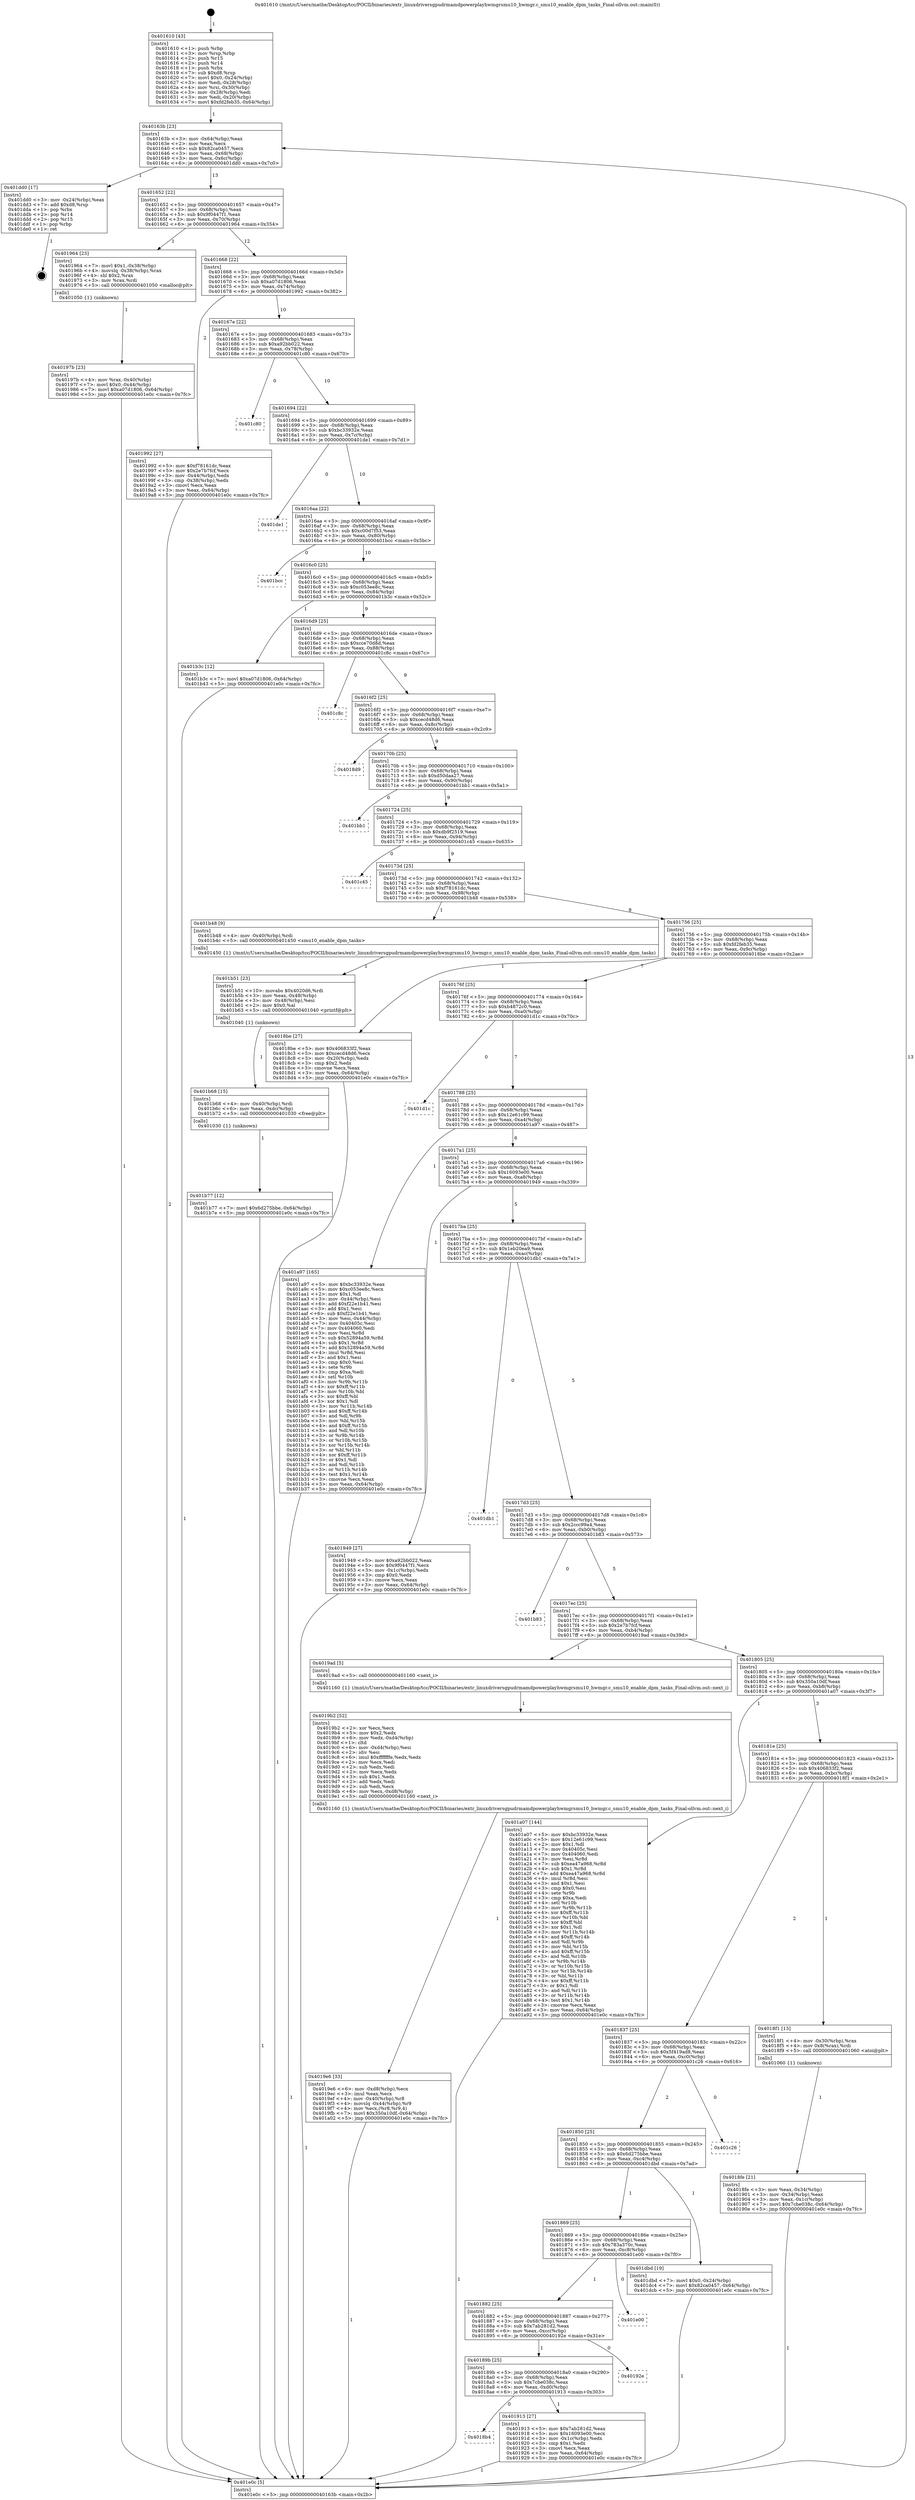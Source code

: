 digraph "0x401610" {
  label = "0x401610 (/mnt/c/Users/mathe/Desktop/tcc/POCII/binaries/extr_linuxdriversgpudrmamdpowerplayhwmgrsmu10_hwmgr.c_smu10_enable_dpm_tasks_Final-ollvm.out::main(0))"
  labelloc = "t"
  node[shape=record]

  Entry [label="",width=0.3,height=0.3,shape=circle,fillcolor=black,style=filled]
  "0x40163b" [label="{
     0x40163b [23]\l
     | [instrs]\l
     &nbsp;&nbsp;0x40163b \<+3\>: mov -0x64(%rbp),%eax\l
     &nbsp;&nbsp;0x40163e \<+2\>: mov %eax,%ecx\l
     &nbsp;&nbsp;0x401640 \<+6\>: sub $0x82ca0457,%ecx\l
     &nbsp;&nbsp;0x401646 \<+3\>: mov %eax,-0x68(%rbp)\l
     &nbsp;&nbsp;0x401649 \<+3\>: mov %ecx,-0x6c(%rbp)\l
     &nbsp;&nbsp;0x40164c \<+6\>: je 0000000000401dd0 \<main+0x7c0\>\l
  }"]
  "0x401dd0" [label="{
     0x401dd0 [17]\l
     | [instrs]\l
     &nbsp;&nbsp;0x401dd0 \<+3\>: mov -0x24(%rbp),%eax\l
     &nbsp;&nbsp;0x401dd3 \<+7\>: add $0xd8,%rsp\l
     &nbsp;&nbsp;0x401dda \<+1\>: pop %rbx\l
     &nbsp;&nbsp;0x401ddb \<+2\>: pop %r14\l
     &nbsp;&nbsp;0x401ddd \<+2\>: pop %r15\l
     &nbsp;&nbsp;0x401ddf \<+1\>: pop %rbp\l
     &nbsp;&nbsp;0x401de0 \<+1\>: ret\l
  }"]
  "0x401652" [label="{
     0x401652 [22]\l
     | [instrs]\l
     &nbsp;&nbsp;0x401652 \<+5\>: jmp 0000000000401657 \<main+0x47\>\l
     &nbsp;&nbsp;0x401657 \<+3\>: mov -0x68(%rbp),%eax\l
     &nbsp;&nbsp;0x40165a \<+5\>: sub $0x9f0447f1,%eax\l
     &nbsp;&nbsp;0x40165f \<+3\>: mov %eax,-0x70(%rbp)\l
     &nbsp;&nbsp;0x401662 \<+6\>: je 0000000000401964 \<main+0x354\>\l
  }"]
  Exit [label="",width=0.3,height=0.3,shape=circle,fillcolor=black,style=filled,peripheries=2]
  "0x401964" [label="{
     0x401964 [23]\l
     | [instrs]\l
     &nbsp;&nbsp;0x401964 \<+7\>: movl $0x1,-0x38(%rbp)\l
     &nbsp;&nbsp;0x40196b \<+4\>: movslq -0x38(%rbp),%rax\l
     &nbsp;&nbsp;0x40196f \<+4\>: shl $0x2,%rax\l
     &nbsp;&nbsp;0x401973 \<+3\>: mov %rax,%rdi\l
     &nbsp;&nbsp;0x401976 \<+5\>: call 0000000000401050 \<malloc@plt\>\l
     | [calls]\l
     &nbsp;&nbsp;0x401050 \{1\} (unknown)\l
  }"]
  "0x401668" [label="{
     0x401668 [22]\l
     | [instrs]\l
     &nbsp;&nbsp;0x401668 \<+5\>: jmp 000000000040166d \<main+0x5d\>\l
     &nbsp;&nbsp;0x40166d \<+3\>: mov -0x68(%rbp),%eax\l
     &nbsp;&nbsp;0x401670 \<+5\>: sub $0xa07d1806,%eax\l
     &nbsp;&nbsp;0x401675 \<+3\>: mov %eax,-0x74(%rbp)\l
     &nbsp;&nbsp;0x401678 \<+6\>: je 0000000000401992 \<main+0x382\>\l
  }"]
  "0x401b77" [label="{
     0x401b77 [12]\l
     | [instrs]\l
     &nbsp;&nbsp;0x401b77 \<+7\>: movl $0x6d275bbe,-0x64(%rbp)\l
     &nbsp;&nbsp;0x401b7e \<+5\>: jmp 0000000000401e0c \<main+0x7fc\>\l
  }"]
  "0x401992" [label="{
     0x401992 [27]\l
     | [instrs]\l
     &nbsp;&nbsp;0x401992 \<+5\>: mov $0xf78161dc,%eax\l
     &nbsp;&nbsp;0x401997 \<+5\>: mov $0x2e7b7fcf,%ecx\l
     &nbsp;&nbsp;0x40199c \<+3\>: mov -0x44(%rbp),%edx\l
     &nbsp;&nbsp;0x40199f \<+3\>: cmp -0x38(%rbp),%edx\l
     &nbsp;&nbsp;0x4019a2 \<+3\>: cmovl %ecx,%eax\l
     &nbsp;&nbsp;0x4019a5 \<+3\>: mov %eax,-0x64(%rbp)\l
     &nbsp;&nbsp;0x4019a8 \<+5\>: jmp 0000000000401e0c \<main+0x7fc\>\l
  }"]
  "0x40167e" [label="{
     0x40167e [22]\l
     | [instrs]\l
     &nbsp;&nbsp;0x40167e \<+5\>: jmp 0000000000401683 \<main+0x73\>\l
     &nbsp;&nbsp;0x401683 \<+3\>: mov -0x68(%rbp),%eax\l
     &nbsp;&nbsp;0x401686 \<+5\>: sub $0xa92bb022,%eax\l
     &nbsp;&nbsp;0x40168b \<+3\>: mov %eax,-0x78(%rbp)\l
     &nbsp;&nbsp;0x40168e \<+6\>: je 0000000000401c80 \<main+0x670\>\l
  }"]
  "0x401b68" [label="{
     0x401b68 [15]\l
     | [instrs]\l
     &nbsp;&nbsp;0x401b68 \<+4\>: mov -0x40(%rbp),%rdi\l
     &nbsp;&nbsp;0x401b6c \<+6\>: mov %eax,-0xdc(%rbp)\l
     &nbsp;&nbsp;0x401b72 \<+5\>: call 0000000000401030 \<free@plt\>\l
     | [calls]\l
     &nbsp;&nbsp;0x401030 \{1\} (unknown)\l
  }"]
  "0x401c80" [label="{
     0x401c80\l
  }", style=dashed]
  "0x401694" [label="{
     0x401694 [22]\l
     | [instrs]\l
     &nbsp;&nbsp;0x401694 \<+5\>: jmp 0000000000401699 \<main+0x89\>\l
     &nbsp;&nbsp;0x401699 \<+3\>: mov -0x68(%rbp),%eax\l
     &nbsp;&nbsp;0x40169c \<+5\>: sub $0xbc33932e,%eax\l
     &nbsp;&nbsp;0x4016a1 \<+3\>: mov %eax,-0x7c(%rbp)\l
     &nbsp;&nbsp;0x4016a4 \<+6\>: je 0000000000401de1 \<main+0x7d1\>\l
  }"]
  "0x401b51" [label="{
     0x401b51 [23]\l
     | [instrs]\l
     &nbsp;&nbsp;0x401b51 \<+10\>: movabs $0x4020d6,%rdi\l
     &nbsp;&nbsp;0x401b5b \<+3\>: mov %eax,-0x48(%rbp)\l
     &nbsp;&nbsp;0x401b5e \<+3\>: mov -0x48(%rbp),%esi\l
     &nbsp;&nbsp;0x401b61 \<+2\>: mov $0x0,%al\l
     &nbsp;&nbsp;0x401b63 \<+5\>: call 0000000000401040 \<printf@plt\>\l
     | [calls]\l
     &nbsp;&nbsp;0x401040 \{1\} (unknown)\l
  }"]
  "0x401de1" [label="{
     0x401de1\l
  }", style=dashed]
  "0x4016aa" [label="{
     0x4016aa [22]\l
     | [instrs]\l
     &nbsp;&nbsp;0x4016aa \<+5\>: jmp 00000000004016af \<main+0x9f\>\l
     &nbsp;&nbsp;0x4016af \<+3\>: mov -0x68(%rbp),%eax\l
     &nbsp;&nbsp;0x4016b2 \<+5\>: sub $0xc00d7f53,%eax\l
     &nbsp;&nbsp;0x4016b7 \<+3\>: mov %eax,-0x80(%rbp)\l
     &nbsp;&nbsp;0x4016ba \<+6\>: je 0000000000401bcc \<main+0x5bc\>\l
  }"]
  "0x4019e6" [label="{
     0x4019e6 [33]\l
     | [instrs]\l
     &nbsp;&nbsp;0x4019e6 \<+6\>: mov -0xd8(%rbp),%ecx\l
     &nbsp;&nbsp;0x4019ec \<+3\>: imul %eax,%ecx\l
     &nbsp;&nbsp;0x4019ef \<+4\>: mov -0x40(%rbp),%r8\l
     &nbsp;&nbsp;0x4019f3 \<+4\>: movslq -0x44(%rbp),%r9\l
     &nbsp;&nbsp;0x4019f7 \<+4\>: mov %ecx,(%r8,%r9,4)\l
     &nbsp;&nbsp;0x4019fb \<+7\>: movl $0x350a10df,-0x64(%rbp)\l
     &nbsp;&nbsp;0x401a02 \<+5\>: jmp 0000000000401e0c \<main+0x7fc\>\l
  }"]
  "0x401bcc" [label="{
     0x401bcc\l
  }", style=dashed]
  "0x4016c0" [label="{
     0x4016c0 [25]\l
     | [instrs]\l
     &nbsp;&nbsp;0x4016c0 \<+5\>: jmp 00000000004016c5 \<main+0xb5\>\l
     &nbsp;&nbsp;0x4016c5 \<+3\>: mov -0x68(%rbp),%eax\l
     &nbsp;&nbsp;0x4016c8 \<+5\>: sub $0xc053ee8c,%eax\l
     &nbsp;&nbsp;0x4016cd \<+6\>: mov %eax,-0x84(%rbp)\l
     &nbsp;&nbsp;0x4016d3 \<+6\>: je 0000000000401b3c \<main+0x52c\>\l
  }"]
  "0x4019b2" [label="{
     0x4019b2 [52]\l
     | [instrs]\l
     &nbsp;&nbsp;0x4019b2 \<+2\>: xor %ecx,%ecx\l
     &nbsp;&nbsp;0x4019b4 \<+5\>: mov $0x2,%edx\l
     &nbsp;&nbsp;0x4019b9 \<+6\>: mov %edx,-0xd4(%rbp)\l
     &nbsp;&nbsp;0x4019bf \<+1\>: cltd\l
     &nbsp;&nbsp;0x4019c0 \<+6\>: mov -0xd4(%rbp),%esi\l
     &nbsp;&nbsp;0x4019c6 \<+2\>: idiv %esi\l
     &nbsp;&nbsp;0x4019c8 \<+6\>: imul $0xfffffffe,%edx,%edx\l
     &nbsp;&nbsp;0x4019ce \<+2\>: mov %ecx,%edi\l
     &nbsp;&nbsp;0x4019d0 \<+2\>: sub %edx,%edi\l
     &nbsp;&nbsp;0x4019d2 \<+2\>: mov %ecx,%edx\l
     &nbsp;&nbsp;0x4019d4 \<+3\>: sub $0x1,%edx\l
     &nbsp;&nbsp;0x4019d7 \<+2\>: add %edx,%edi\l
     &nbsp;&nbsp;0x4019d9 \<+2\>: sub %edi,%ecx\l
     &nbsp;&nbsp;0x4019db \<+6\>: mov %ecx,-0xd8(%rbp)\l
     &nbsp;&nbsp;0x4019e1 \<+5\>: call 0000000000401160 \<next_i\>\l
     | [calls]\l
     &nbsp;&nbsp;0x401160 \{1\} (/mnt/c/Users/mathe/Desktop/tcc/POCII/binaries/extr_linuxdriversgpudrmamdpowerplayhwmgrsmu10_hwmgr.c_smu10_enable_dpm_tasks_Final-ollvm.out::next_i)\l
  }"]
  "0x401b3c" [label="{
     0x401b3c [12]\l
     | [instrs]\l
     &nbsp;&nbsp;0x401b3c \<+7\>: movl $0xa07d1806,-0x64(%rbp)\l
     &nbsp;&nbsp;0x401b43 \<+5\>: jmp 0000000000401e0c \<main+0x7fc\>\l
  }"]
  "0x4016d9" [label="{
     0x4016d9 [25]\l
     | [instrs]\l
     &nbsp;&nbsp;0x4016d9 \<+5\>: jmp 00000000004016de \<main+0xce\>\l
     &nbsp;&nbsp;0x4016de \<+3\>: mov -0x68(%rbp),%eax\l
     &nbsp;&nbsp;0x4016e1 \<+5\>: sub $0xcce70d8d,%eax\l
     &nbsp;&nbsp;0x4016e6 \<+6\>: mov %eax,-0x88(%rbp)\l
     &nbsp;&nbsp;0x4016ec \<+6\>: je 0000000000401c8c \<main+0x67c\>\l
  }"]
  "0x40197b" [label="{
     0x40197b [23]\l
     | [instrs]\l
     &nbsp;&nbsp;0x40197b \<+4\>: mov %rax,-0x40(%rbp)\l
     &nbsp;&nbsp;0x40197f \<+7\>: movl $0x0,-0x44(%rbp)\l
     &nbsp;&nbsp;0x401986 \<+7\>: movl $0xa07d1806,-0x64(%rbp)\l
     &nbsp;&nbsp;0x40198d \<+5\>: jmp 0000000000401e0c \<main+0x7fc\>\l
  }"]
  "0x401c8c" [label="{
     0x401c8c\l
  }", style=dashed]
  "0x4016f2" [label="{
     0x4016f2 [25]\l
     | [instrs]\l
     &nbsp;&nbsp;0x4016f2 \<+5\>: jmp 00000000004016f7 \<main+0xe7\>\l
     &nbsp;&nbsp;0x4016f7 \<+3\>: mov -0x68(%rbp),%eax\l
     &nbsp;&nbsp;0x4016fa \<+5\>: sub $0xcecd48d6,%eax\l
     &nbsp;&nbsp;0x4016ff \<+6\>: mov %eax,-0x8c(%rbp)\l
     &nbsp;&nbsp;0x401705 \<+6\>: je 00000000004018d9 \<main+0x2c9\>\l
  }"]
  "0x4018b4" [label="{
     0x4018b4\l
  }", style=dashed]
  "0x4018d9" [label="{
     0x4018d9\l
  }", style=dashed]
  "0x40170b" [label="{
     0x40170b [25]\l
     | [instrs]\l
     &nbsp;&nbsp;0x40170b \<+5\>: jmp 0000000000401710 \<main+0x100\>\l
     &nbsp;&nbsp;0x401710 \<+3\>: mov -0x68(%rbp),%eax\l
     &nbsp;&nbsp;0x401713 \<+5\>: sub $0xd50daa27,%eax\l
     &nbsp;&nbsp;0x401718 \<+6\>: mov %eax,-0x90(%rbp)\l
     &nbsp;&nbsp;0x40171e \<+6\>: je 0000000000401bb1 \<main+0x5a1\>\l
  }"]
  "0x401913" [label="{
     0x401913 [27]\l
     | [instrs]\l
     &nbsp;&nbsp;0x401913 \<+5\>: mov $0x7ab281d2,%eax\l
     &nbsp;&nbsp;0x401918 \<+5\>: mov $0x16093e00,%ecx\l
     &nbsp;&nbsp;0x40191d \<+3\>: mov -0x1c(%rbp),%edx\l
     &nbsp;&nbsp;0x401920 \<+3\>: cmp $0x1,%edx\l
     &nbsp;&nbsp;0x401923 \<+3\>: cmovl %ecx,%eax\l
     &nbsp;&nbsp;0x401926 \<+3\>: mov %eax,-0x64(%rbp)\l
     &nbsp;&nbsp;0x401929 \<+5\>: jmp 0000000000401e0c \<main+0x7fc\>\l
  }"]
  "0x401bb1" [label="{
     0x401bb1\l
  }", style=dashed]
  "0x401724" [label="{
     0x401724 [25]\l
     | [instrs]\l
     &nbsp;&nbsp;0x401724 \<+5\>: jmp 0000000000401729 \<main+0x119\>\l
     &nbsp;&nbsp;0x401729 \<+3\>: mov -0x68(%rbp),%eax\l
     &nbsp;&nbsp;0x40172c \<+5\>: sub $0xdb9f2519,%eax\l
     &nbsp;&nbsp;0x401731 \<+6\>: mov %eax,-0x94(%rbp)\l
     &nbsp;&nbsp;0x401737 \<+6\>: je 0000000000401c45 \<main+0x635\>\l
  }"]
  "0x40189b" [label="{
     0x40189b [25]\l
     | [instrs]\l
     &nbsp;&nbsp;0x40189b \<+5\>: jmp 00000000004018a0 \<main+0x290\>\l
     &nbsp;&nbsp;0x4018a0 \<+3\>: mov -0x68(%rbp),%eax\l
     &nbsp;&nbsp;0x4018a3 \<+5\>: sub $0x7cbe038c,%eax\l
     &nbsp;&nbsp;0x4018a8 \<+6\>: mov %eax,-0xd0(%rbp)\l
     &nbsp;&nbsp;0x4018ae \<+6\>: je 0000000000401913 \<main+0x303\>\l
  }"]
  "0x401c45" [label="{
     0x401c45\l
  }", style=dashed]
  "0x40173d" [label="{
     0x40173d [25]\l
     | [instrs]\l
     &nbsp;&nbsp;0x40173d \<+5\>: jmp 0000000000401742 \<main+0x132\>\l
     &nbsp;&nbsp;0x401742 \<+3\>: mov -0x68(%rbp),%eax\l
     &nbsp;&nbsp;0x401745 \<+5\>: sub $0xf78161dc,%eax\l
     &nbsp;&nbsp;0x40174a \<+6\>: mov %eax,-0x98(%rbp)\l
     &nbsp;&nbsp;0x401750 \<+6\>: je 0000000000401b48 \<main+0x538\>\l
  }"]
  "0x40192e" [label="{
     0x40192e\l
  }", style=dashed]
  "0x401b48" [label="{
     0x401b48 [9]\l
     | [instrs]\l
     &nbsp;&nbsp;0x401b48 \<+4\>: mov -0x40(%rbp),%rdi\l
     &nbsp;&nbsp;0x401b4c \<+5\>: call 0000000000401450 \<smu10_enable_dpm_tasks\>\l
     | [calls]\l
     &nbsp;&nbsp;0x401450 \{1\} (/mnt/c/Users/mathe/Desktop/tcc/POCII/binaries/extr_linuxdriversgpudrmamdpowerplayhwmgrsmu10_hwmgr.c_smu10_enable_dpm_tasks_Final-ollvm.out::smu10_enable_dpm_tasks)\l
  }"]
  "0x401756" [label="{
     0x401756 [25]\l
     | [instrs]\l
     &nbsp;&nbsp;0x401756 \<+5\>: jmp 000000000040175b \<main+0x14b\>\l
     &nbsp;&nbsp;0x40175b \<+3\>: mov -0x68(%rbp),%eax\l
     &nbsp;&nbsp;0x40175e \<+5\>: sub $0xfd2feb35,%eax\l
     &nbsp;&nbsp;0x401763 \<+6\>: mov %eax,-0x9c(%rbp)\l
     &nbsp;&nbsp;0x401769 \<+6\>: je 00000000004018be \<main+0x2ae\>\l
  }"]
  "0x401882" [label="{
     0x401882 [25]\l
     | [instrs]\l
     &nbsp;&nbsp;0x401882 \<+5\>: jmp 0000000000401887 \<main+0x277\>\l
     &nbsp;&nbsp;0x401887 \<+3\>: mov -0x68(%rbp),%eax\l
     &nbsp;&nbsp;0x40188a \<+5\>: sub $0x7ab281d2,%eax\l
     &nbsp;&nbsp;0x40188f \<+6\>: mov %eax,-0xcc(%rbp)\l
     &nbsp;&nbsp;0x401895 \<+6\>: je 000000000040192e \<main+0x31e\>\l
  }"]
  "0x4018be" [label="{
     0x4018be [27]\l
     | [instrs]\l
     &nbsp;&nbsp;0x4018be \<+5\>: mov $0x406833f2,%eax\l
     &nbsp;&nbsp;0x4018c3 \<+5\>: mov $0xcecd48d6,%ecx\l
     &nbsp;&nbsp;0x4018c8 \<+3\>: mov -0x20(%rbp),%edx\l
     &nbsp;&nbsp;0x4018cb \<+3\>: cmp $0x2,%edx\l
     &nbsp;&nbsp;0x4018ce \<+3\>: cmovne %ecx,%eax\l
     &nbsp;&nbsp;0x4018d1 \<+3\>: mov %eax,-0x64(%rbp)\l
     &nbsp;&nbsp;0x4018d4 \<+5\>: jmp 0000000000401e0c \<main+0x7fc\>\l
  }"]
  "0x40176f" [label="{
     0x40176f [25]\l
     | [instrs]\l
     &nbsp;&nbsp;0x40176f \<+5\>: jmp 0000000000401774 \<main+0x164\>\l
     &nbsp;&nbsp;0x401774 \<+3\>: mov -0x68(%rbp),%eax\l
     &nbsp;&nbsp;0x401777 \<+5\>: sub $0xb4872c0,%eax\l
     &nbsp;&nbsp;0x40177c \<+6\>: mov %eax,-0xa0(%rbp)\l
     &nbsp;&nbsp;0x401782 \<+6\>: je 0000000000401d1c \<main+0x70c\>\l
  }"]
  "0x401e0c" [label="{
     0x401e0c [5]\l
     | [instrs]\l
     &nbsp;&nbsp;0x401e0c \<+5\>: jmp 000000000040163b \<main+0x2b\>\l
  }"]
  "0x401610" [label="{
     0x401610 [43]\l
     | [instrs]\l
     &nbsp;&nbsp;0x401610 \<+1\>: push %rbp\l
     &nbsp;&nbsp;0x401611 \<+3\>: mov %rsp,%rbp\l
     &nbsp;&nbsp;0x401614 \<+2\>: push %r15\l
     &nbsp;&nbsp;0x401616 \<+2\>: push %r14\l
     &nbsp;&nbsp;0x401618 \<+1\>: push %rbx\l
     &nbsp;&nbsp;0x401619 \<+7\>: sub $0xd8,%rsp\l
     &nbsp;&nbsp;0x401620 \<+7\>: movl $0x0,-0x24(%rbp)\l
     &nbsp;&nbsp;0x401627 \<+3\>: mov %edi,-0x28(%rbp)\l
     &nbsp;&nbsp;0x40162a \<+4\>: mov %rsi,-0x30(%rbp)\l
     &nbsp;&nbsp;0x40162e \<+3\>: mov -0x28(%rbp),%edi\l
     &nbsp;&nbsp;0x401631 \<+3\>: mov %edi,-0x20(%rbp)\l
     &nbsp;&nbsp;0x401634 \<+7\>: movl $0xfd2feb35,-0x64(%rbp)\l
  }"]
  "0x401e00" [label="{
     0x401e00\l
  }", style=dashed]
  "0x401d1c" [label="{
     0x401d1c\l
  }", style=dashed]
  "0x401788" [label="{
     0x401788 [25]\l
     | [instrs]\l
     &nbsp;&nbsp;0x401788 \<+5\>: jmp 000000000040178d \<main+0x17d\>\l
     &nbsp;&nbsp;0x40178d \<+3\>: mov -0x68(%rbp),%eax\l
     &nbsp;&nbsp;0x401790 \<+5\>: sub $0x12e61c99,%eax\l
     &nbsp;&nbsp;0x401795 \<+6\>: mov %eax,-0xa4(%rbp)\l
     &nbsp;&nbsp;0x40179b \<+6\>: je 0000000000401a97 \<main+0x487\>\l
  }"]
  "0x401869" [label="{
     0x401869 [25]\l
     | [instrs]\l
     &nbsp;&nbsp;0x401869 \<+5\>: jmp 000000000040186e \<main+0x25e\>\l
     &nbsp;&nbsp;0x40186e \<+3\>: mov -0x68(%rbp),%eax\l
     &nbsp;&nbsp;0x401871 \<+5\>: sub $0x783a370c,%eax\l
     &nbsp;&nbsp;0x401876 \<+6\>: mov %eax,-0xc8(%rbp)\l
     &nbsp;&nbsp;0x40187c \<+6\>: je 0000000000401e00 \<main+0x7f0\>\l
  }"]
  "0x401a97" [label="{
     0x401a97 [165]\l
     | [instrs]\l
     &nbsp;&nbsp;0x401a97 \<+5\>: mov $0xbc33932e,%eax\l
     &nbsp;&nbsp;0x401a9c \<+5\>: mov $0xc053ee8c,%ecx\l
     &nbsp;&nbsp;0x401aa1 \<+2\>: mov $0x1,%dl\l
     &nbsp;&nbsp;0x401aa3 \<+3\>: mov -0x44(%rbp),%esi\l
     &nbsp;&nbsp;0x401aa6 \<+6\>: add $0xf22e1b41,%esi\l
     &nbsp;&nbsp;0x401aac \<+3\>: add $0x1,%esi\l
     &nbsp;&nbsp;0x401aaf \<+6\>: sub $0xf22e1b41,%esi\l
     &nbsp;&nbsp;0x401ab5 \<+3\>: mov %esi,-0x44(%rbp)\l
     &nbsp;&nbsp;0x401ab8 \<+7\>: mov 0x40405c,%esi\l
     &nbsp;&nbsp;0x401abf \<+7\>: mov 0x404060,%edi\l
     &nbsp;&nbsp;0x401ac6 \<+3\>: mov %esi,%r8d\l
     &nbsp;&nbsp;0x401ac9 \<+7\>: sub $0x52894a59,%r8d\l
     &nbsp;&nbsp;0x401ad0 \<+4\>: sub $0x1,%r8d\l
     &nbsp;&nbsp;0x401ad4 \<+7\>: add $0x52894a59,%r8d\l
     &nbsp;&nbsp;0x401adb \<+4\>: imul %r8d,%esi\l
     &nbsp;&nbsp;0x401adf \<+3\>: and $0x1,%esi\l
     &nbsp;&nbsp;0x401ae2 \<+3\>: cmp $0x0,%esi\l
     &nbsp;&nbsp;0x401ae5 \<+4\>: sete %r9b\l
     &nbsp;&nbsp;0x401ae9 \<+3\>: cmp $0xa,%edi\l
     &nbsp;&nbsp;0x401aec \<+4\>: setl %r10b\l
     &nbsp;&nbsp;0x401af0 \<+3\>: mov %r9b,%r11b\l
     &nbsp;&nbsp;0x401af3 \<+4\>: xor $0xff,%r11b\l
     &nbsp;&nbsp;0x401af7 \<+3\>: mov %r10b,%bl\l
     &nbsp;&nbsp;0x401afa \<+3\>: xor $0xff,%bl\l
     &nbsp;&nbsp;0x401afd \<+3\>: xor $0x1,%dl\l
     &nbsp;&nbsp;0x401b00 \<+3\>: mov %r11b,%r14b\l
     &nbsp;&nbsp;0x401b03 \<+4\>: and $0xff,%r14b\l
     &nbsp;&nbsp;0x401b07 \<+3\>: and %dl,%r9b\l
     &nbsp;&nbsp;0x401b0a \<+3\>: mov %bl,%r15b\l
     &nbsp;&nbsp;0x401b0d \<+4\>: and $0xff,%r15b\l
     &nbsp;&nbsp;0x401b11 \<+3\>: and %dl,%r10b\l
     &nbsp;&nbsp;0x401b14 \<+3\>: or %r9b,%r14b\l
     &nbsp;&nbsp;0x401b17 \<+3\>: or %r10b,%r15b\l
     &nbsp;&nbsp;0x401b1a \<+3\>: xor %r15b,%r14b\l
     &nbsp;&nbsp;0x401b1d \<+3\>: or %bl,%r11b\l
     &nbsp;&nbsp;0x401b20 \<+4\>: xor $0xff,%r11b\l
     &nbsp;&nbsp;0x401b24 \<+3\>: or $0x1,%dl\l
     &nbsp;&nbsp;0x401b27 \<+3\>: and %dl,%r11b\l
     &nbsp;&nbsp;0x401b2a \<+3\>: or %r11b,%r14b\l
     &nbsp;&nbsp;0x401b2d \<+4\>: test $0x1,%r14b\l
     &nbsp;&nbsp;0x401b31 \<+3\>: cmovne %ecx,%eax\l
     &nbsp;&nbsp;0x401b34 \<+3\>: mov %eax,-0x64(%rbp)\l
     &nbsp;&nbsp;0x401b37 \<+5\>: jmp 0000000000401e0c \<main+0x7fc\>\l
  }"]
  "0x4017a1" [label="{
     0x4017a1 [25]\l
     | [instrs]\l
     &nbsp;&nbsp;0x4017a1 \<+5\>: jmp 00000000004017a6 \<main+0x196\>\l
     &nbsp;&nbsp;0x4017a6 \<+3\>: mov -0x68(%rbp),%eax\l
     &nbsp;&nbsp;0x4017a9 \<+5\>: sub $0x16093e00,%eax\l
     &nbsp;&nbsp;0x4017ae \<+6\>: mov %eax,-0xa8(%rbp)\l
     &nbsp;&nbsp;0x4017b4 \<+6\>: je 0000000000401949 \<main+0x339\>\l
  }"]
  "0x401dbd" [label="{
     0x401dbd [19]\l
     | [instrs]\l
     &nbsp;&nbsp;0x401dbd \<+7\>: movl $0x0,-0x24(%rbp)\l
     &nbsp;&nbsp;0x401dc4 \<+7\>: movl $0x82ca0457,-0x64(%rbp)\l
     &nbsp;&nbsp;0x401dcb \<+5\>: jmp 0000000000401e0c \<main+0x7fc\>\l
  }"]
  "0x401949" [label="{
     0x401949 [27]\l
     | [instrs]\l
     &nbsp;&nbsp;0x401949 \<+5\>: mov $0xa92bb022,%eax\l
     &nbsp;&nbsp;0x40194e \<+5\>: mov $0x9f0447f1,%ecx\l
     &nbsp;&nbsp;0x401953 \<+3\>: mov -0x1c(%rbp),%edx\l
     &nbsp;&nbsp;0x401956 \<+3\>: cmp $0x0,%edx\l
     &nbsp;&nbsp;0x401959 \<+3\>: cmove %ecx,%eax\l
     &nbsp;&nbsp;0x40195c \<+3\>: mov %eax,-0x64(%rbp)\l
     &nbsp;&nbsp;0x40195f \<+5\>: jmp 0000000000401e0c \<main+0x7fc\>\l
  }"]
  "0x4017ba" [label="{
     0x4017ba [25]\l
     | [instrs]\l
     &nbsp;&nbsp;0x4017ba \<+5\>: jmp 00000000004017bf \<main+0x1af\>\l
     &nbsp;&nbsp;0x4017bf \<+3\>: mov -0x68(%rbp),%eax\l
     &nbsp;&nbsp;0x4017c2 \<+5\>: sub $0x1eb20ea9,%eax\l
     &nbsp;&nbsp;0x4017c7 \<+6\>: mov %eax,-0xac(%rbp)\l
     &nbsp;&nbsp;0x4017cd \<+6\>: je 0000000000401db1 \<main+0x7a1\>\l
  }"]
  "0x401850" [label="{
     0x401850 [25]\l
     | [instrs]\l
     &nbsp;&nbsp;0x401850 \<+5\>: jmp 0000000000401855 \<main+0x245\>\l
     &nbsp;&nbsp;0x401855 \<+3\>: mov -0x68(%rbp),%eax\l
     &nbsp;&nbsp;0x401858 \<+5\>: sub $0x6d275bbe,%eax\l
     &nbsp;&nbsp;0x40185d \<+6\>: mov %eax,-0xc4(%rbp)\l
     &nbsp;&nbsp;0x401863 \<+6\>: je 0000000000401dbd \<main+0x7ad\>\l
  }"]
  "0x401db1" [label="{
     0x401db1\l
  }", style=dashed]
  "0x4017d3" [label="{
     0x4017d3 [25]\l
     | [instrs]\l
     &nbsp;&nbsp;0x4017d3 \<+5\>: jmp 00000000004017d8 \<main+0x1c8\>\l
     &nbsp;&nbsp;0x4017d8 \<+3\>: mov -0x68(%rbp),%eax\l
     &nbsp;&nbsp;0x4017db \<+5\>: sub $0x2ccc99a4,%eax\l
     &nbsp;&nbsp;0x4017e0 \<+6\>: mov %eax,-0xb0(%rbp)\l
     &nbsp;&nbsp;0x4017e6 \<+6\>: je 0000000000401b83 \<main+0x573\>\l
  }"]
  "0x401c26" [label="{
     0x401c26\l
  }", style=dashed]
  "0x401b83" [label="{
     0x401b83\l
  }", style=dashed]
  "0x4017ec" [label="{
     0x4017ec [25]\l
     | [instrs]\l
     &nbsp;&nbsp;0x4017ec \<+5\>: jmp 00000000004017f1 \<main+0x1e1\>\l
     &nbsp;&nbsp;0x4017f1 \<+3\>: mov -0x68(%rbp),%eax\l
     &nbsp;&nbsp;0x4017f4 \<+5\>: sub $0x2e7b7fcf,%eax\l
     &nbsp;&nbsp;0x4017f9 \<+6\>: mov %eax,-0xb4(%rbp)\l
     &nbsp;&nbsp;0x4017ff \<+6\>: je 00000000004019ad \<main+0x39d\>\l
  }"]
  "0x4018fe" [label="{
     0x4018fe [21]\l
     | [instrs]\l
     &nbsp;&nbsp;0x4018fe \<+3\>: mov %eax,-0x34(%rbp)\l
     &nbsp;&nbsp;0x401901 \<+3\>: mov -0x34(%rbp),%eax\l
     &nbsp;&nbsp;0x401904 \<+3\>: mov %eax,-0x1c(%rbp)\l
     &nbsp;&nbsp;0x401907 \<+7\>: movl $0x7cbe038c,-0x64(%rbp)\l
     &nbsp;&nbsp;0x40190e \<+5\>: jmp 0000000000401e0c \<main+0x7fc\>\l
  }"]
  "0x4019ad" [label="{
     0x4019ad [5]\l
     | [instrs]\l
     &nbsp;&nbsp;0x4019ad \<+5\>: call 0000000000401160 \<next_i\>\l
     | [calls]\l
     &nbsp;&nbsp;0x401160 \{1\} (/mnt/c/Users/mathe/Desktop/tcc/POCII/binaries/extr_linuxdriversgpudrmamdpowerplayhwmgrsmu10_hwmgr.c_smu10_enable_dpm_tasks_Final-ollvm.out::next_i)\l
  }"]
  "0x401805" [label="{
     0x401805 [25]\l
     | [instrs]\l
     &nbsp;&nbsp;0x401805 \<+5\>: jmp 000000000040180a \<main+0x1fa\>\l
     &nbsp;&nbsp;0x40180a \<+3\>: mov -0x68(%rbp),%eax\l
     &nbsp;&nbsp;0x40180d \<+5\>: sub $0x350a10df,%eax\l
     &nbsp;&nbsp;0x401812 \<+6\>: mov %eax,-0xb8(%rbp)\l
     &nbsp;&nbsp;0x401818 \<+6\>: je 0000000000401a07 \<main+0x3f7\>\l
  }"]
  "0x401837" [label="{
     0x401837 [25]\l
     | [instrs]\l
     &nbsp;&nbsp;0x401837 \<+5\>: jmp 000000000040183c \<main+0x22c\>\l
     &nbsp;&nbsp;0x40183c \<+3\>: mov -0x68(%rbp),%eax\l
     &nbsp;&nbsp;0x40183f \<+5\>: sub $0x5f419ad8,%eax\l
     &nbsp;&nbsp;0x401844 \<+6\>: mov %eax,-0xc0(%rbp)\l
     &nbsp;&nbsp;0x40184a \<+6\>: je 0000000000401c26 \<main+0x616\>\l
  }"]
  "0x401a07" [label="{
     0x401a07 [144]\l
     | [instrs]\l
     &nbsp;&nbsp;0x401a07 \<+5\>: mov $0xbc33932e,%eax\l
     &nbsp;&nbsp;0x401a0c \<+5\>: mov $0x12e61c99,%ecx\l
     &nbsp;&nbsp;0x401a11 \<+2\>: mov $0x1,%dl\l
     &nbsp;&nbsp;0x401a13 \<+7\>: mov 0x40405c,%esi\l
     &nbsp;&nbsp;0x401a1a \<+7\>: mov 0x404060,%edi\l
     &nbsp;&nbsp;0x401a21 \<+3\>: mov %esi,%r8d\l
     &nbsp;&nbsp;0x401a24 \<+7\>: sub $0xea47a968,%r8d\l
     &nbsp;&nbsp;0x401a2b \<+4\>: sub $0x1,%r8d\l
     &nbsp;&nbsp;0x401a2f \<+7\>: add $0xea47a968,%r8d\l
     &nbsp;&nbsp;0x401a36 \<+4\>: imul %r8d,%esi\l
     &nbsp;&nbsp;0x401a3a \<+3\>: and $0x1,%esi\l
     &nbsp;&nbsp;0x401a3d \<+3\>: cmp $0x0,%esi\l
     &nbsp;&nbsp;0x401a40 \<+4\>: sete %r9b\l
     &nbsp;&nbsp;0x401a44 \<+3\>: cmp $0xa,%edi\l
     &nbsp;&nbsp;0x401a47 \<+4\>: setl %r10b\l
     &nbsp;&nbsp;0x401a4b \<+3\>: mov %r9b,%r11b\l
     &nbsp;&nbsp;0x401a4e \<+4\>: xor $0xff,%r11b\l
     &nbsp;&nbsp;0x401a52 \<+3\>: mov %r10b,%bl\l
     &nbsp;&nbsp;0x401a55 \<+3\>: xor $0xff,%bl\l
     &nbsp;&nbsp;0x401a58 \<+3\>: xor $0x1,%dl\l
     &nbsp;&nbsp;0x401a5b \<+3\>: mov %r11b,%r14b\l
     &nbsp;&nbsp;0x401a5e \<+4\>: and $0xff,%r14b\l
     &nbsp;&nbsp;0x401a62 \<+3\>: and %dl,%r9b\l
     &nbsp;&nbsp;0x401a65 \<+3\>: mov %bl,%r15b\l
     &nbsp;&nbsp;0x401a68 \<+4\>: and $0xff,%r15b\l
     &nbsp;&nbsp;0x401a6c \<+3\>: and %dl,%r10b\l
     &nbsp;&nbsp;0x401a6f \<+3\>: or %r9b,%r14b\l
     &nbsp;&nbsp;0x401a72 \<+3\>: or %r10b,%r15b\l
     &nbsp;&nbsp;0x401a75 \<+3\>: xor %r15b,%r14b\l
     &nbsp;&nbsp;0x401a78 \<+3\>: or %bl,%r11b\l
     &nbsp;&nbsp;0x401a7b \<+4\>: xor $0xff,%r11b\l
     &nbsp;&nbsp;0x401a7f \<+3\>: or $0x1,%dl\l
     &nbsp;&nbsp;0x401a82 \<+3\>: and %dl,%r11b\l
     &nbsp;&nbsp;0x401a85 \<+3\>: or %r11b,%r14b\l
     &nbsp;&nbsp;0x401a88 \<+4\>: test $0x1,%r14b\l
     &nbsp;&nbsp;0x401a8c \<+3\>: cmovne %ecx,%eax\l
     &nbsp;&nbsp;0x401a8f \<+3\>: mov %eax,-0x64(%rbp)\l
     &nbsp;&nbsp;0x401a92 \<+5\>: jmp 0000000000401e0c \<main+0x7fc\>\l
  }"]
  "0x40181e" [label="{
     0x40181e [25]\l
     | [instrs]\l
     &nbsp;&nbsp;0x40181e \<+5\>: jmp 0000000000401823 \<main+0x213\>\l
     &nbsp;&nbsp;0x401823 \<+3\>: mov -0x68(%rbp),%eax\l
     &nbsp;&nbsp;0x401826 \<+5\>: sub $0x406833f2,%eax\l
     &nbsp;&nbsp;0x40182b \<+6\>: mov %eax,-0xbc(%rbp)\l
     &nbsp;&nbsp;0x401831 \<+6\>: je 00000000004018f1 \<main+0x2e1\>\l
  }"]
  "0x4018f1" [label="{
     0x4018f1 [13]\l
     | [instrs]\l
     &nbsp;&nbsp;0x4018f1 \<+4\>: mov -0x30(%rbp),%rax\l
     &nbsp;&nbsp;0x4018f5 \<+4\>: mov 0x8(%rax),%rdi\l
     &nbsp;&nbsp;0x4018f9 \<+5\>: call 0000000000401060 \<atoi@plt\>\l
     | [calls]\l
     &nbsp;&nbsp;0x401060 \{1\} (unknown)\l
  }"]
  Entry -> "0x401610" [label=" 1"]
  "0x40163b" -> "0x401dd0" [label=" 1"]
  "0x40163b" -> "0x401652" [label=" 13"]
  "0x401dd0" -> Exit [label=" 1"]
  "0x401652" -> "0x401964" [label=" 1"]
  "0x401652" -> "0x401668" [label=" 12"]
  "0x401dbd" -> "0x401e0c" [label=" 1"]
  "0x401668" -> "0x401992" [label=" 2"]
  "0x401668" -> "0x40167e" [label=" 10"]
  "0x401b77" -> "0x401e0c" [label=" 1"]
  "0x40167e" -> "0x401c80" [label=" 0"]
  "0x40167e" -> "0x401694" [label=" 10"]
  "0x401b68" -> "0x401b77" [label=" 1"]
  "0x401694" -> "0x401de1" [label=" 0"]
  "0x401694" -> "0x4016aa" [label=" 10"]
  "0x401b51" -> "0x401b68" [label=" 1"]
  "0x4016aa" -> "0x401bcc" [label=" 0"]
  "0x4016aa" -> "0x4016c0" [label=" 10"]
  "0x401b48" -> "0x401b51" [label=" 1"]
  "0x4016c0" -> "0x401b3c" [label=" 1"]
  "0x4016c0" -> "0x4016d9" [label=" 9"]
  "0x401b3c" -> "0x401e0c" [label=" 1"]
  "0x4016d9" -> "0x401c8c" [label=" 0"]
  "0x4016d9" -> "0x4016f2" [label=" 9"]
  "0x401a97" -> "0x401e0c" [label=" 1"]
  "0x4016f2" -> "0x4018d9" [label=" 0"]
  "0x4016f2" -> "0x40170b" [label=" 9"]
  "0x401a07" -> "0x401e0c" [label=" 1"]
  "0x40170b" -> "0x401bb1" [label=" 0"]
  "0x40170b" -> "0x401724" [label=" 9"]
  "0x4019e6" -> "0x401e0c" [label=" 1"]
  "0x401724" -> "0x401c45" [label=" 0"]
  "0x401724" -> "0x40173d" [label=" 9"]
  "0x4019ad" -> "0x4019b2" [label=" 1"]
  "0x40173d" -> "0x401b48" [label=" 1"]
  "0x40173d" -> "0x401756" [label=" 8"]
  "0x401992" -> "0x401e0c" [label=" 2"]
  "0x401756" -> "0x4018be" [label=" 1"]
  "0x401756" -> "0x40176f" [label=" 7"]
  "0x4018be" -> "0x401e0c" [label=" 1"]
  "0x401610" -> "0x40163b" [label=" 1"]
  "0x401e0c" -> "0x40163b" [label=" 13"]
  "0x401964" -> "0x40197b" [label=" 1"]
  "0x40176f" -> "0x401d1c" [label=" 0"]
  "0x40176f" -> "0x401788" [label=" 7"]
  "0x401949" -> "0x401e0c" [label=" 1"]
  "0x401788" -> "0x401a97" [label=" 1"]
  "0x401788" -> "0x4017a1" [label=" 6"]
  "0x40189b" -> "0x4018b4" [label=" 0"]
  "0x4017a1" -> "0x401949" [label=" 1"]
  "0x4017a1" -> "0x4017ba" [label=" 5"]
  "0x40189b" -> "0x401913" [label=" 1"]
  "0x4017ba" -> "0x401db1" [label=" 0"]
  "0x4017ba" -> "0x4017d3" [label=" 5"]
  "0x401882" -> "0x40189b" [label=" 1"]
  "0x4017d3" -> "0x401b83" [label=" 0"]
  "0x4017d3" -> "0x4017ec" [label=" 5"]
  "0x401882" -> "0x40192e" [label=" 0"]
  "0x4017ec" -> "0x4019ad" [label=" 1"]
  "0x4017ec" -> "0x401805" [label=" 4"]
  "0x401869" -> "0x401882" [label=" 1"]
  "0x401805" -> "0x401a07" [label=" 1"]
  "0x401805" -> "0x40181e" [label=" 3"]
  "0x401869" -> "0x401e00" [label=" 0"]
  "0x40181e" -> "0x4018f1" [label=" 1"]
  "0x40181e" -> "0x401837" [label=" 2"]
  "0x4018f1" -> "0x4018fe" [label=" 1"]
  "0x4018fe" -> "0x401e0c" [label=" 1"]
  "0x40197b" -> "0x401e0c" [label=" 1"]
  "0x401837" -> "0x401c26" [label=" 0"]
  "0x401837" -> "0x401850" [label=" 2"]
  "0x4019b2" -> "0x4019e6" [label=" 1"]
  "0x401850" -> "0x401dbd" [label=" 1"]
  "0x401850" -> "0x401869" [label=" 1"]
  "0x401913" -> "0x401e0c" [label=" 1"]
}
